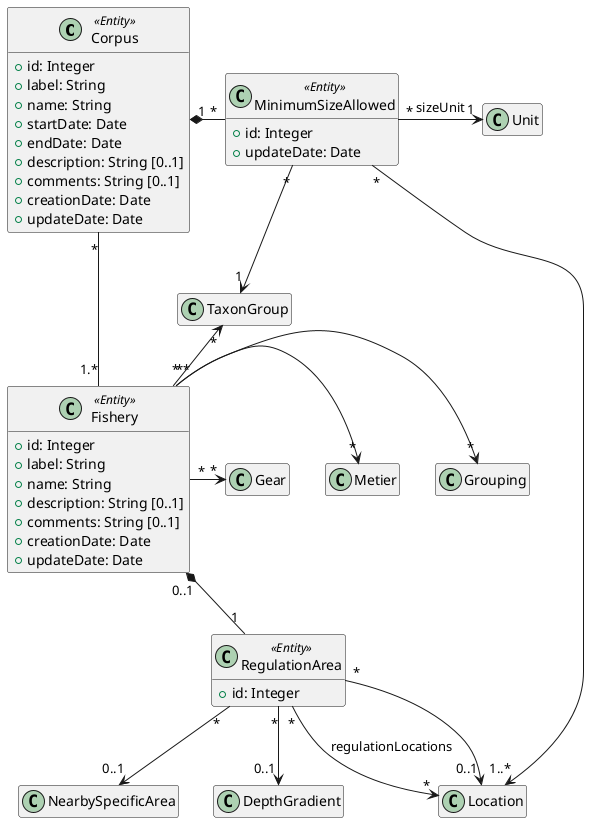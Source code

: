 @startuml
hide empty members
class Corpus <<Entity>> {
  +id: Integer
  +label: String
  +name: String
  +startDate: Date
  +endDate: Date
  +description: String [0..1]
  +comments: String [0..1]
  +creationDate: Date
  +updateDate: Date
}
class Fishery <<Entity>> {
  +id: Integer
  +label: String
  +name: String
  +description: String [0..1]
  +comments: String [0..1]
  +creationDate: Date
  +updateDate: Date
}

class RegulationArea <<Entity>>{
  +id: Integer
}

class MinimumSizeAllowed <<Entity>> {
  +id: Integer
  +updateDate: Date
}

Fishery "0..1" *-down- "1" RegulationArea
Fishery "1.*" -up- "*" Corpus

Fishery "*" -right-> "*" Grouping
Fishery "*" -right-> "*" Metier
Fishery "*" -up-> "*" TaxonGroup
Fishery "*" -right-> "*" Gear

RegulationArea "*" -down-> "0..1" Location
RegulationArea "*" -down-> "0..1" NearbySpecificArea
RegulationArea "*" -down-> "0..1" DepthGradient
RegulationArea "*" -down-> "*" Location: "regulationLocations"

Corpus "1" *-right- "*" MinimumSizeAllowed

MinimumSizeAllowed "*" -right-> "1" Unit: "sizeUnit"
MinimumSizeAllowed "*" -down-> "1" TaxonGroup
MinimumSizeAllowed "*" -down-> "1..*" Location

@enduml
